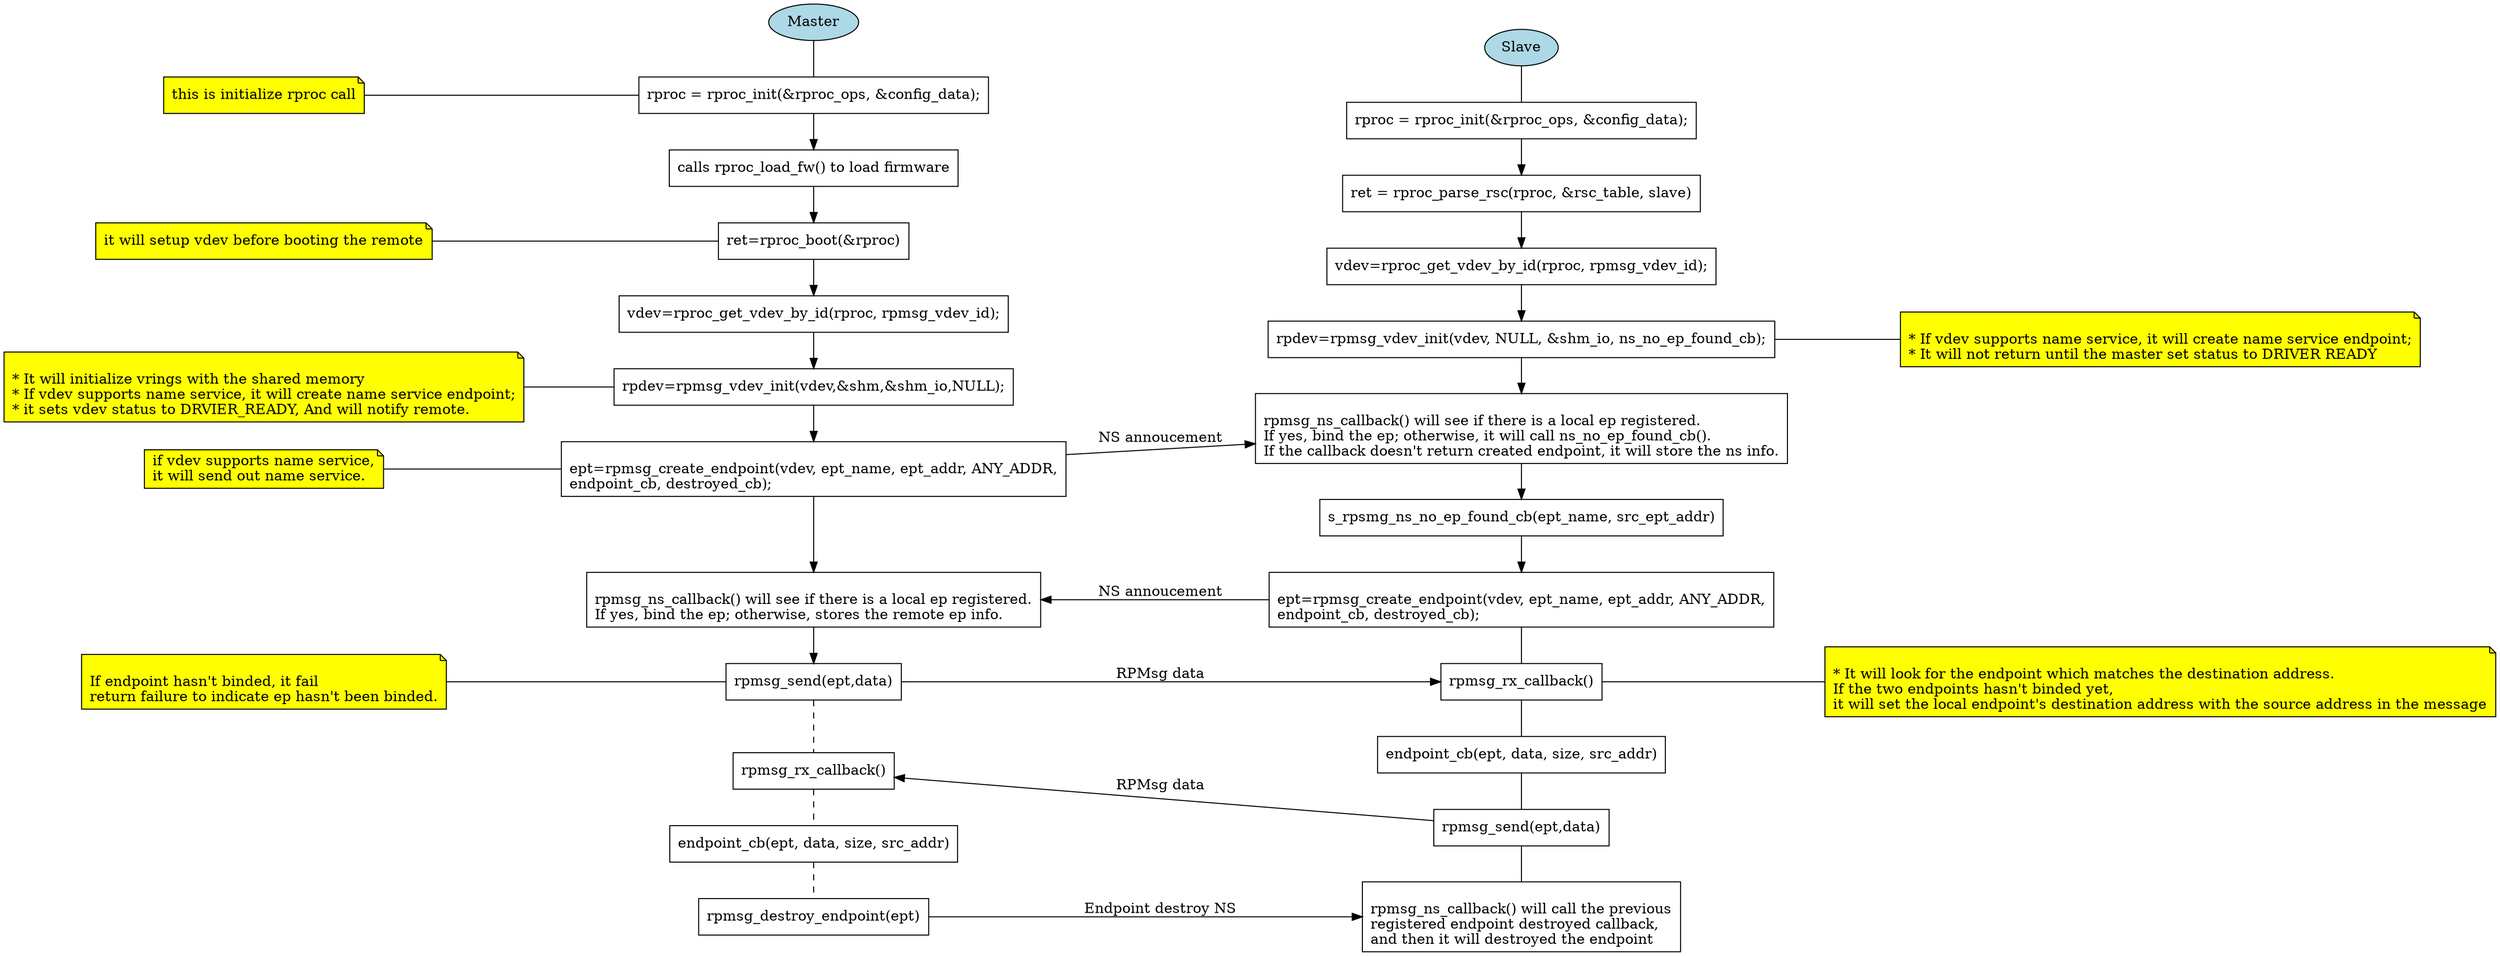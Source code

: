 // RPMsg dynamic endpoint creation

digraph G {
  rankdir="LR";

  subgraph roles {
    node [style="filled", fillcolor="lightblue"];
    master [label="Master"];
    slave [label="Slave"];
  }

  subgraph m_comment_nodes {
    node [group=m_comment, shape="note", style="filled", fillcolor="yellow"];
    rank="same";
    m_rproc_init_comment [label="this is initialize rproc call"];
    m_rproc_boot_comment [label="it will setup vdev before booting the remote"];
    m_rpmsg_vdev_init_comment [label="\l* It will initialize vrings with the shared memory\l* If vdev supports name service, it will create name service endpoint;\l* it sets vdev status to DRVIER_READY, And will notify remote.\l"];
    m_rpmsg_create_ep_comment [label="\if vdev supports name service,\lit will send out name service.\l"];
    m_rpmsg_send_comment [label="\lIf endpoint hasn't binded, it fail\lreturn failure to indicate ep hasn't been binded.\l"];

  }

  subgraph m_flow_nodes {
    node [shape="box"];
    rank="same";
    m_rproc_init [label="rproc = rproc_init(&rproc_ops, &config_data);"];
    m_rproc_load_fw [label="calls rproc_load_fw() to load firmware"];
    m_rproc_boot [shape="box", label="ret=rproc_boot(&rproc)"];
    m_rproc_get_vdev [label="vdev=rproc_get_vdev_by_id(rproc, rpmsg_vdev_id);"];
    m_rpmsg_vdev_init [label="rpdev=rpmsg_vdev_init(vdev,&shm,&shm_io,NULL);"];
    m_rpmsg_ns_cb [label="\lrpmsg_ns_callback() will see if there is a local ep registered.\lIf yes, bind the ep; otherwise, stores the remote ep info.\l"];
    m_rpmsg_create_ep [label="\lept=rpmsg_create_endpoint(vdev, ept_name, ept_addr, ANY_ADDR,\lendpoint_cb, destroyed_cb);\l"];
    m_rpmsg_send [label="rpmsg_send(ept,data)"];
    m_rpmsg_rx_cb [label="rpmsg_rx_callback()"];
    m_ep_cb [label="endpoint_cb(ept, data, size, src_addr)"];
    m_rpmsg_destroy_ep [label="rpmsg_destroy_endpoint(ept)"];

    m_rproc_init -> m_rproc_load_fw -> m_rproc_boot -> m_rproc_get_vdev ->
    m_rpmsg_vdev_init -> m_rpmsg_create_ep -> m_rpmsg_ns_cb -> m_rpmsg_send;
    m_rpmsg_send -> m_rpmsg_rx_cb -> m_ep_cb ->
    m_rpmsg_destroy_ep [dir="none", style="dashed"];
  }

  subgraph s_flow_nodes {
    rank="same";
    node [shape="box"];
    s_rproc_init [label="rproc = rproc_init(&rproc_ops, &config_data);"];

    s_rproc_parse_rsc [label="ret = rproc_parse_rsc(rproc, &rsc_table, slave)"];
    s_rproc_get_vdev [label="vdev=rproc_get_vdev_by_id(rproc, rpmsg_vdev_id);"];
    s_rpmsg_vdev_init [label="rpdev=rpmsg_vdev_init(vdev, NULL, &shm_io, ns_no_ep_found_cb);"];
    s_rpmsg_ns_cb [label="\lrpmsg_ns_callback() will see if there is a local ep registered.\lIf yes, bind the ep; otherwise, it will call ns_no_ep_found_cb().\lIf the callback doesn't return created endpoint, it will store the ns info."];
    s_rpmsg_no_ep_found_cb [label="s_rpsmg_ns_no_ep_found_cb(ept_name, src_ept_addr)"];
    s_rpmsg_create_ep [label="\lept=rpmsg_create_endpoint(vdev, ept_name, ept_addr, ANY_ADDR,\lendpoint_cb, destroyed_cb);\l"];
    s_rpmsg_send [label="rpmsg_send(ept,data)"];
    s_rpmsg_rx_cb [label="rpmsg_rx_callback()"];
    s_ep_cb [label="endpoint_cb(ept, data, size, src_addr)"];
    s_rpmsg_ns_cb_destroy [label="\lrpmsg_ns_callback() will call the previous\lregistered endpoint destroyed callback,\land then it will destroyed the endpoint\l"];

    s_rproc_init -> s_rproc_parse_rsc -> s_rproc_get_vdev ->
    s_rpmsg_vdev_init -> s_rpmsg_ns_cb -> s_rpmsg_no_ep_found_cb ->
    s_rpmsg_create_ep;
    s_rpmsg_create_ep-> s_rpmsg_rx_cb -> s_ep_cb -> s_rpmsg_send ->
    s_rpmsg_ns_cb_destroy [dir="none", style="dash"];

  }

  subgraph s_comment_nodes {
    node [group=s_comment, shape="note", style="filled", fillcolor="yellow"];
    rank="same";
    s_rpmsg_vdev_init_comment [label="\l* If vdev supports name service, it will create name service endpoint;\l* It will not return until the master set status to DRIVER READY\l"];
    s_rpmsg_rx_cb_comment [label="\l* It will look for the endpoint which matches the destination address.\lIf the two endpoints hasn't binded yet,\lit will set the local endpoint's destination address with the source address in the message\l"];
  }

  master -> m_rproc_init [dir="none"];
  slave -> s_rproc_init [dir="none"];
  s_rpmsg_create_ep -> m_rpmsg_ns_cb [label="NS annoucement"];
  m_rpmsg_create_ep -> s_rpmsg_ns_cb [label="NS annoucement"];
  m_rpmsg_send -> s_rpmsg_rx_cb [label="RPMsg data"];
  s_rpmsg_send -> m_rpmsg_rx_cb [label="RPMsg data"];
  m_rpmsg_destroy_ep -> s_rpmsg_ns_cb_destroy [label="Endpoint destroy NS"];

  m_rproc_init_comment -> m_rproc_init [dir="none"];
  m_rproc_boot_comment -> m_rproc_boot [dir="none"];
  m_rpmsg_vdev_init_comment -> m_rpmsg_vdev_init [dir="none"];
  m_rpmsg_create_ep_comment -> m_rpmsg_create_ep [dir="none"];
  m_rpmsg_send_comment -> m_rpmsg_send [dir="none"];

  s_rpmsg_vdev_init -> s_rpmsg_vdev_init_comment [dir="none"];
  s_rpmsg_rx_cb -> s_rpmsg_rx_cb_comment [dir="none"];

  {rank=same; master; m_rproc_init}
  {rank=same; slave; s_rproc_init}

}

